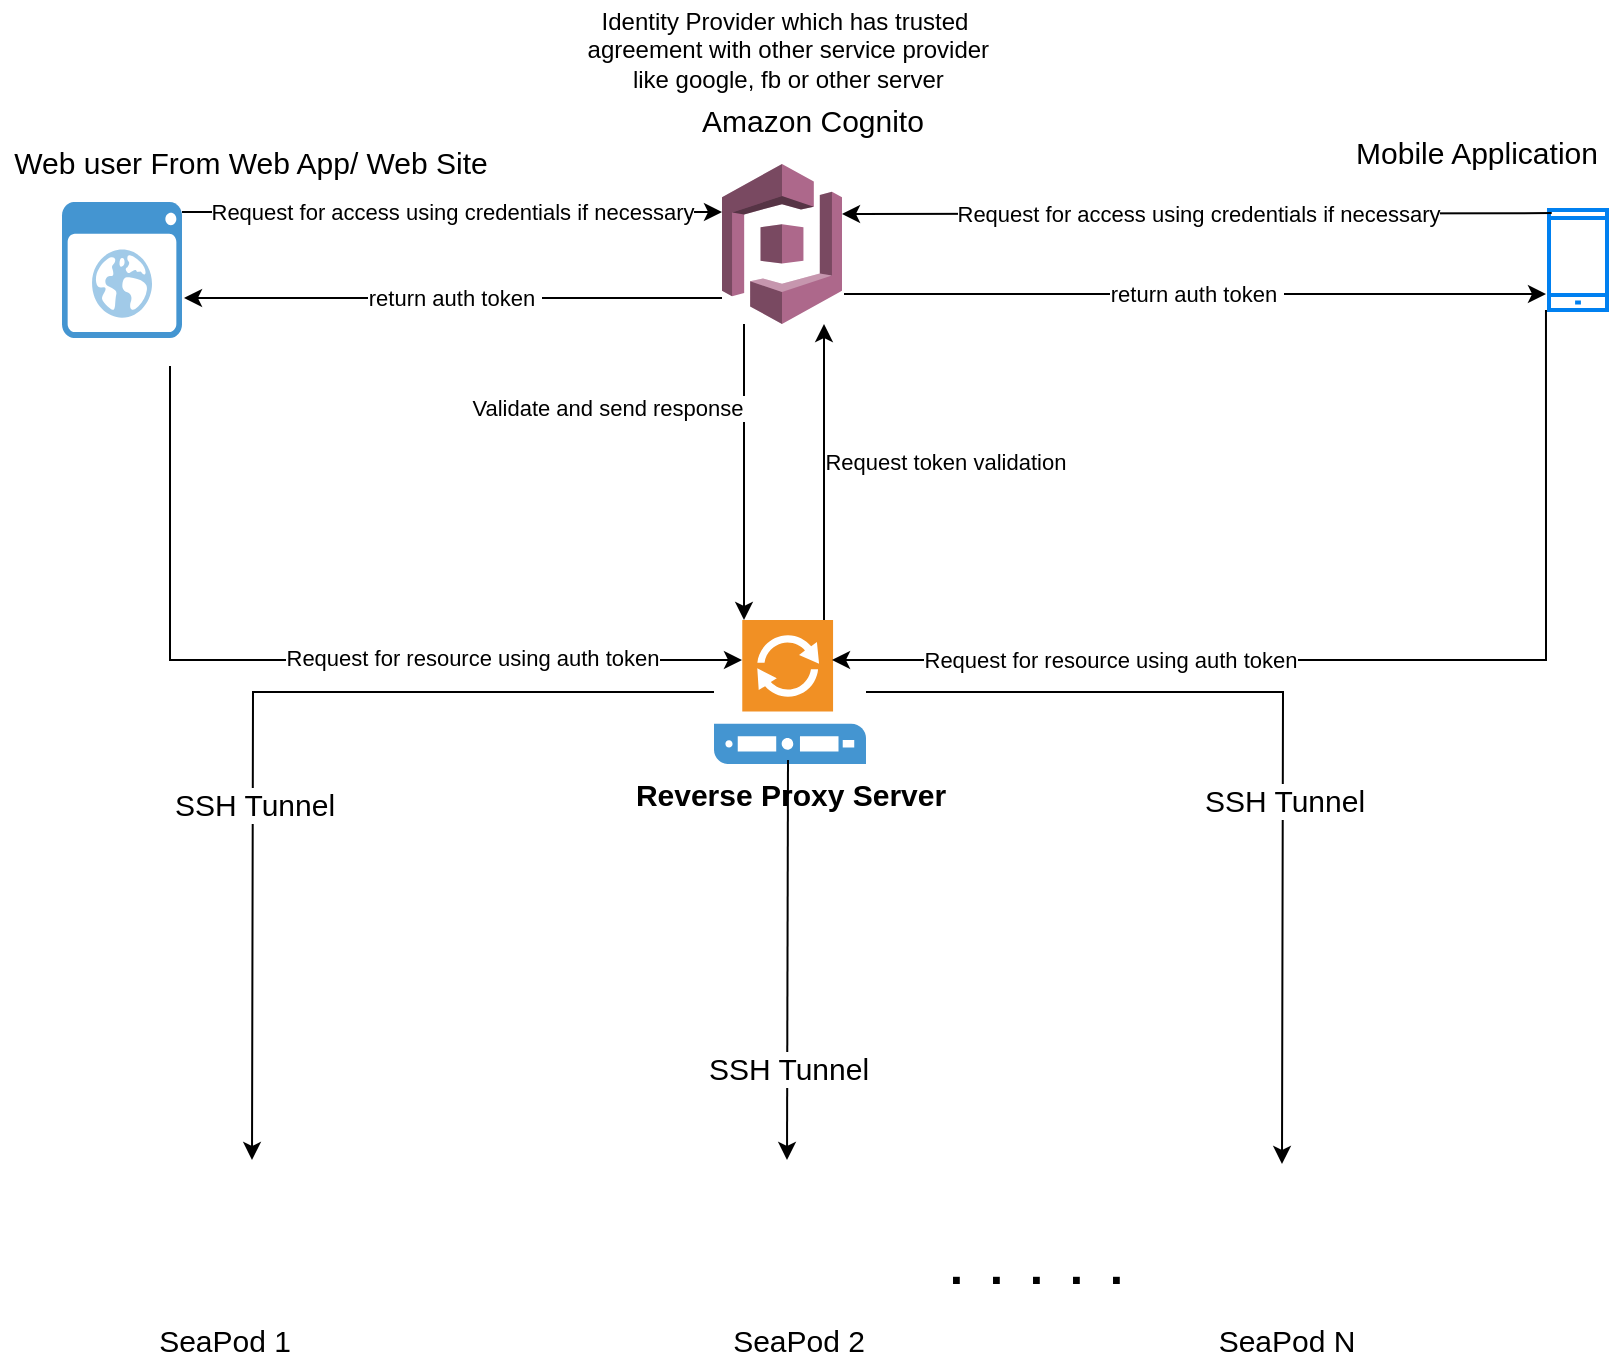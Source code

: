 <mxfile version="14.6.13" type="github">
  <diagram id="oAuL8r2PQpCgjncxoZYB" name="Page-1">
    <mxGraphModel dx="1188" dy="741" grid="1" gridSize="10" guides="1" tooltips="1" connect="1" arrows="1" fold="1" page="1" pageScale="1" pageWidth="827" pageHeight="1169" math="0" shadow="0">
      <root>
        <mxCell id="0" />
        <mxCell id="1" parent="0" />
        <mxCell id="wpB4q-9WlWIPLCTxeXKb-2" value="" style="shape=image;html=1;verticalAlign=top;verticalLabelPosition=bottom;labelBackgroundColor=#ffffff;imageAspect=0;aspect=fixed;image=https://cdn4.iconfinder.com/data/icons/logos-and-brands/512/272_Raspberry_Pi_logo-128.png" parent="1" vertex="1">
          <mxGeometry x="80" y="610" width="80" height="80" as="geometry" />
        </mxCell>
        <mxCell id="wpB4q-9WlWIPLCTxeXKb-3" value="" style="shape=image;html=1;verticalAlign=top;verticalLabelPosition=bottom;labelBackgroundColor=#ffffff;imageAspect=0;aspect=fixed;image=https://cdn4.iconfinder.com/data/icons/logos-and-brands/512/272_Raspberry_Pi_logo-128.png" parent="1" vertex="1">
          <mxGeometry x="610" y="610" width="80" height="80" as="geometry" />
        </mxCell>
        <mxCell id="Vg4lKlhlYnW9HOSIbNBA-2" value="return auth token&amp;nbsp;" style="edgeStyle=orthogonalEdgeStyle;rounded=0;orthogonalLoop=1;jettySize=auto;html=1;" edge="1" parent="1">
          <mxGeometry relative="1" as="geometry">
            <mxPoint x="430" y="177" as="sourcePoint" />
            <mxPoint x="781" y="177" as="targetPoint" />
            <Array as="points">
              <mxPoint x="430" y="177" />
              <mxPoint x="781" y="177" />
            </Array>
          </mxGeometry>
        </mxCell>
        <mxCell id="Vg4lKlhlYnW9HOSIbNBA-10" style="edgeStyle=orthogonalEdgeStyle;rounded=0;orthogonalLoop=1;jettySize=auto;html=1;" edge="1" parent="1" source="wpB4q-9WlWIPLCTxeXKb-4" target="wpB4q-9WlWIPLCTxeXKb-6">
          <mxGeometry relative="1" as="geometry">
            <mxPoint x="140" y="250" as="sourcePoint" />
            <mxPoint x="380" y="330" as="targetPoint" />
            <Array as="points">
              <mxPoint x="380" y="230" />
              <mxPoint x="380" y="230" />
            </Array>
          </mxGeometry>
        </mxCell>
        <mxCell id="Vg4lKlhlYnW9HOSIbNBA-11" value="Validate and send response&amp;nbsp;" style="edgeLabel;html=1;align=center;verticalAlign=middle;resizable=0;points=[];" vertex="1" connectable="0" parent="Vg4lKlhlYnW9HOSIbNBA-10">
          <mxGeometry x="-0.118" y="1" relative="1" as="geometry">
            <mxPoint x="-68" y="-24" as="offset" />
          </mxGeometry>
        </mxCell>
        <mxCell id="wpB4q-9WlWIPLCTxeXKb-4" value="" style="outlineConnect=0;dashed=0;verticalLabelPosition=bottom;verticalAlign=top;align=center;html=1;shape=mxgraph.aws3.cognito;fillColor=#AD688B;gradientColor=none;" parent="1" vertex="1">
          <mxGeometry x="369" y="112" width="60" height="80" as="geometry" />
        </mxCell>
        <mxCell id="wpB4q-9WlWIPLCTxeXKb-6" value="&lt;font style=&quot;font-size: 15px&quot;&gt;&lt;b&gt;Reverse Proxy Server&lt;/b&gt;&lt;/font&gt;" style="shadow=0;dashed=0;html=1;strokeColor=none;fillColor=#4495D1;labelPosition=center;verticalLabelPosition=bottom;verticalAlign=top;align=center;outlineConnect=0;shape=mxgraph.veeam.proxy_server;" parent="1" vertex="1">
          <mxGeometry x="365" y="340" width="76" height="72" as="geometry" />
        </mxCell>
        <mxCell id="wpB4q-9WlWIPLCTxeXKb-7" value="" style="shadow=0;dashed=0;html=1;strokeColor=none;fillColor=#4495D1;labelPosition=center;verticalLabelPosition=bottom;verticalAlign=top;align=center;outlineConnect=0;shape=mxgraph.veeam.2d.web_ui;" parent="1" vertex="1">
          <mxGeometry x="39" y="131" width="60" height="68" as="geometry" />
        </mxCell>
        <mxCell id="wpB4q-9WlWIPLCTxeXKb-8" value="" style="html=1;verticalLabelPosition=bottom;align=center;labelBackgroundColor=#ffffff;verticalAlign=top;strokeWidth=2;strokeColor=#0080F0;shadow=0;dashed=0;shape=mxgraph.ios7.icons.smartphone;" parent="1" vertex="1">
          <mxGeometry x="782.5" y="135" width="29" height="50" as="geometry" />
        </mxCell>
        <mxCell id="wpB4q-9WlWIPLCTxeXKb-9" value="" style="endArrow=classic;html=1;rounded=0;edgeStyle=orthogonalEdgeStyle;exitX=0.534;exitY=1;exitDx=0;exitDy=0;exitPerimeter=0;" parent="1" edge="1">
          <mxGeometry relative="1" as="geometry">
            <mxPoint x="780.986" y="185.0" as="sourcePoint" />
            <mxPoint x="424" y="360" as="targetPoint" />
            <Array as="points">
              <mxPoint x="781" y="360" />
            </Array>
          </mxGeometry>
        </mxCell>
        <mxCell id="wpB4q-9WlWIPLCTxeXKb-10" value="Request for resource using auth token" style="edgeLabel;resizable=0;html=1;align=center;verticalAlign=middle;" parent="wpB4q-9WlWIPLCTxeXKb-9" connectable="0" vertex="1">
          <mxGeometry relative="1" as="geometry">
            <mxPoint x="-127" as="offset" />
          </mxGeometry>
        </mxCell>
        <mxCell id="wpB4q-9WlWIPLCTxeXKb-12" value="" style="endArrow=classic;html=1;rounded=0;edgeStyle=orthogonalEdgeStyle;entryX=0.5;entryY=0;entryDx=0;entryDy=0;" parent="1" edge="1" source="wpB4q-9WlWIPLCTxeXKb-6">
          <mxGeometry relative="1" as="geometry">
            <mxPoint x="414" y="376" as="sourcePoint" />
            <mxPoint x="134" y="610" as="targetPoint" />
          </mxGeometry>
        </mxCell>
        <mxCell id="wpB4q-9WlWIPLCTxeXKb-13" value="&lt;font style=&quot;font-size: 15px&quot;&gt;SSH Tunnel&lt;/font&gt;" style="edgeLabel;resizable=0;html=1;align=center;verticalAlign=middle;" parent="wpB4q-9WlWIPLCTxeXKb-12" connectable="0" vertex="1">
          <mxGeometry relative="1" as="geometry">
            <mxPoint y="54" as="offset" />
          </mxGeometry>
        </mxCell>
        <mxCell id="wpB4q-9WlWIPLCTxeXKb-17" value="" style="endArrow=classic;html=1;rounded=0;edgeStyle=orthogonalEdgeStyle;entryX=0.5;entryY=0;entryDx=0;entryDy=0;" parent="1" source="wpB4q-9WlWIPLCTxeXKb-6" edge="1">
          <mxGeometry relative="1" as="geometry">
            <mxPoint x="430" y="380" as="sourcePoint" />
            <mxPoint x="649" y="612" as="targetPoint" />
          </mxGeometry>
        </mxCell>
        <mxCell id="wpB4q-9WlWIPLCTxeXKb-18" value="&lt;font style=&quot;font-size: 15px&quot;&gt;SSH Tunnel&lt;/font&gt;" style="edgeLabel;resizable=0;html=1;align=center;verticalAlign=middle;" parent="wpB4q-9WlWIPLCTxeXKb-17" connectable="0" vertex="1">
          <mxGeometry relative="1" as="geometry">
            <mxPoint y="40" as="offset" />
          </mxGeometry>
        </mxCell>
        <mxCell id="wpB4q-9WlWIPLCTxeXKb-19" value="" style="endArrow=classic;html=1;rounded=0;edgeStyle=orthogonalEdgeStyle;exitX=0.047;exitY=0.031;exitDx=0;exitDy=0;exitPerimeter=0;" parent="1" edge="1" source="wpB4q-9WlWIPLCTxeXKb-8">
          <mxGeometry relative="1" as="geometry">
            <mxPoint x="699" y="190" as="sourcePoint" />
            <mxPoint x="429" y="137" as="targetPoint" />
            <Array as="points">
              <mxPoint x="429" y="137" />
            </Array>
          </mxGeometry>
        </mxCell>
        <mxCell id="wpB4q-9WlWIPLCTxeXKb-20" value="Request for access using credentials if necessary" style="edgeLabel;resizable=0;html=1;align=center;verticalAlign=middle;" parent="wpB4q-9WlWIPLCTxeXKb-19" connectable="0" vertex="1">
          <mxGeometry relative="1" as="geometry" />
        </mxCell>
        <mxCell id="wpB4q-9WlWIPLCTxeXKb-28" value="" style="endArrow=classic;html=1;rounded=0;edgeStyle=orthogonalEdgeStyle;" parent="1" target="wpB4q-9WlWIPLCTxeXKb-4" edge="1" source="wpB4q-9WlWIPLCTxeXKb-6">
          <mxGeometry width="50" height="50" relative="1" as="geometry">
            <mxPoint x="414" y="350" as="sourcePoint" />
            <mxPoint x="124" y="250" as="targetPoint" />
            <Array as="points">
              <mxPoint x="420" y="220" />
              <mxPoint x="420" y="220" />
            </Array>
          </mxGeometry>
        </mxCell>
        <mxCell id="Vg4lKlhlYnW9HOSIbNBA-8" value="Request token validation&amp;nbsp;" style="edgeLabel;html=1;align=center;verticalAlign=middle;resizable=0;points=[];" vertex="1" connectable="0" parent="wpB4q-9WlWIPLCTxeXKb-28">
          <mxGeometry x="-0.147" relative="1" as="geometry">
            <mxPoint x="62" y="-16" as="offset" />
          </mxGeometry>
        </mxCell>
        <mxCell id="wpB4q-9WlWIPLCTxeXKb-30" value="" style="endArrow=classic;html=1;rounded=0;edgeStyle=orthogonalEdgeStyle;" parent="1" edge="1">
          <mxGeometry width="50" height="50" relative="1" as="geometry">
            <mxPoint x="93.0" y="213" as="sourcePoint" />
            <mxPoint x="379" y="360" as="targetPoint" />
            <Array as="points">
              <mxPoint x="93" y="360" />
            </Array>
          </mxGeometry>
        </mxCell>
        <mxCell id="Vg4lKlhlYnW9HOSIbNBA-12" value="Request for resource using auth token" style="edgeLabel;html=1;align=center;verticalAlign=middle;resizable=0;points=[];" vertex="1" connectable="0" parent="wpB4q-9WlWIPLCTxeXKb-30">
          <mxGeometry x="-0.327" relative="1" as="geometry">
            <mxPoint x="151" as="offset" />
          </mxGeometry>
        </mxCell>
        <mxCell id="wpB4q-9WlWIPLCTxeXKb-31" value="&lt;font style=&quot;font-size: 15px&quot;&gt;Web user From Web App/ Web Site&lt;/font&gt;" style="text;html=1;align=center;verticalAlign=middle;resizable=0;points=[];autosize=1;strokeColor=none;" parent="1" vertex="1">
          <mxGeometry x="8" y="101" width="250" height="20" as="geometry" />
        </mxCell>
        <mxCell id="wpB4q-9WlWIPLCTxeXKb-32" value="&lt;font style=&quot;font-size: 15px&quot;&gt;Mobile Application&lt;/font&gt;" style="text;html=1;align=center;verticalAlign=middle;resizable=0;points=[];autosize=1;strokeColor=none;" parent="1" vertex="1">
          <mxGeometry x="676" y="96" width="140" height="20" as="geometry" />
        </mxCell>
        <mxCell id="wpB4q-9WlWIPLCTxeXKb-33" value="&lt;font style=&quot;font-size: 15px&quot;&gt;SeaPod 1&lt;/font&gt;" style="text;html=1;align=center;verticalAlign=middle;resizable=0;points=[];autosize=1;strokeColor=none;" parent="1" vertex="1">
          <mxGeometry x="80" y="690" width="80" height="20" as="geometry" />
        </mxCell>
        <mxCell id="wpB4q-9WlWIPLCTxeXKb-35" value="&lt;font style=&quot;font-size: 15px&quot;&gt;SeaPod N&lt;/font&gt;" style="text;html=1;align=center;verticalAlign=middle;resizable=0;points=[];autosize=1;strokeColor=none;" parent="1" vertex="1">
          <mxGeometry x="611" y="690" width="80" height="20" as="geometry" />
        </mxCell>
        <mxCell id="wpB4q-9WlWIPLCTxeXKb-36" value="" style="shape=image;html=1;verticalAlign=top;verticalLabelPosition=bottom;labelBackgroundColor=#ffffff;imageAspect=0;aspect=fixed;image=https://cdn4.iconfinder.com/data/icons/logos-and-brands/512/272_Raspberry_Pi_logo-128.png" parent="1" vertex="1">
          <mxGeometry x="362" y="610" width="79" height="80" as="geometry" />
        </mxCell>
        <mxCell id="wpB4q-9WlWIPLCTxeXKb-37" value="&lt;font style=&quot;font-size: 15px&quot;&gt;SeaPod 2&lt;/font&gt;" style="text;html=1;align=center;verticalAlign=middle;resizable=0;points=[];autosize=1;strokeColor=none;" parent="1" vertex="1">
          <mxGeometry x="367" y="690" width="80" height="20" as="geometry" />
        </mxCell>
        <mxCell id="wpB4q-9WlWIPLCTxeXKb-38" value="&lt;b&gt;&lt;font style=&quot;font-size: 24px&quot;&gt;.&amp;nbsp; .&amp;nbsp; .&amp;nbsp; .&amp;nbsp; .&amp;nbsp;&lt;/font&gt;&lt;/b&gt;" style="text;html=1;align=center;verticalAlign=middle;resizable=0;points=[];autosize=1;strokeColor=none;" parent="1" vertex="1">
          <mxGeometry x="474" y="654" width="110" height="20" as="geometry" />
        </mxCell>
        <mxCell id="wpB4q-9WlWIPLCTxeXKb-39" value="" style="endArrow=classic;html=1;rounded=0;edgeStyle=orthogonalEdgeStyle;" parent="1" edge="1">
          <mxGeometry relative="1" as="geometry">
            <mxPoint x="402" y="410" as="sourcePoint" />
            <mxPoint x="401.5" y="610" as="targetPoint" />
            <Array as="points">
              <mxPoint x="402" y="410" />
            </Array>
          </mxGeometry>
        </mxCell>
        <mxCell id="wpB4q-9WlWIPLCTxeXKb-40" value="&lt;font style=&quot;font-size: 15px&quot;&gt;SSH Tunnel&lt;/font&gt;" style="edgeLabel;resizable=0;html=1;align=center;verticalAlign=middle;" parent="wpB4q-9WlWIPLCTxeXKb-39" connectable="0" vertex="1">
          <mxGeometry relative="1" as="geometry">
            <mxPoint y="54" as="offset" />
          </mxGeometry>
        </mxCell>
        <mxCell id="Vg4lKlhlYnW9HOSIbNBA-7" value="&lt;span style=&quot;font-size: 15px&quot;&gt;Amazon Cognito&lt;/span&gt;" style="text;html=1;align=center;verticalAlign=middle;resizable=0;points=[];autosize=1;strokeColor=none;" vertex="1" parent="1">
          <mxGeometry x="349" y="80" width="130" height="20" as="geometry" />
        </mxCell>
        <mxCell id="Vg4lKlhlYnW9HOSIbNBA-13" value="" style="endArrow=classic;html=1;rounded=0;edgeStyle=orthogonalEdgeStyle;entryX=0;entryY=0.5;entryDx=0;entryDy=0;entryPerimeter=0;" edge="1" parent="1">
          <mxGeometry relative="1" as="geometry">
            <mxPoint x="99" y="136" as="sourcePoint" />
            <mxPoint x="369" y="136" as="targetPoint" />
            <Array as="points">
              <mxPoint x="160" y="136" />
              <mxPoint x="160" y="136" />
            </Array>
          </mxGeometry>
        </mxCell>
        <mxCell id="Vg4lKlhlYnW9HOSIbNBA-14" value="Request for access using credentials if necessary" style="edgeLabel;resizable=0;html=1;align=center;verticalAlign=middle;" connectable="0" vertex="1" parent="Vg4lKlhlYnW9HOSIbNBA-13">
          <mxGeometry relative="1" as="geometry">
            <mxPoint as="offset" />
          </mxGeometry>
        </mxCell>
        <mxCell id="Vg4lKlhlYnW9HOSIbNBA-15" value="return auth token&amp;nbsp;" style="edgeStyle=orthogonalEdgeStyle;rounded=0;orthogonalLoop=1;jettySize=auto;html=1;" edge="1" parent="1">
          <mxGeometry relative="1" as="geometry">
            <mxPoint x="369" y="179" as="sourcePoint" />
            <mxPoint x="100" y="179" as="targetPoint" />
            <Array as="points">
              <mxPoint x="369" y="179" />
            </Array>
          </mxGeometry>
        </mxCell>
        <mxCell id="Vg4lKlhlYnW9HOSIbNBA-16" value="Identity Provider which has trusted&lt;br&gt;&amp;nbsp;agreement with other service provider&lt;br&gt;&amp;nbsp;like google, fb or other server" style="text;html=1;align=center;verticalAlign=middle;resizable=0;points=[];autosize=1;strokeColor=none;horizontal=1;labelBorderColor=none;" vertex="1" parent="1">
          <mxGeometry x="290" y="30" width="220" height="50" as="geometry" />
        </mxCell>
      </root>
    </mxGraphModel>
  </diagram>
</mxfile>
